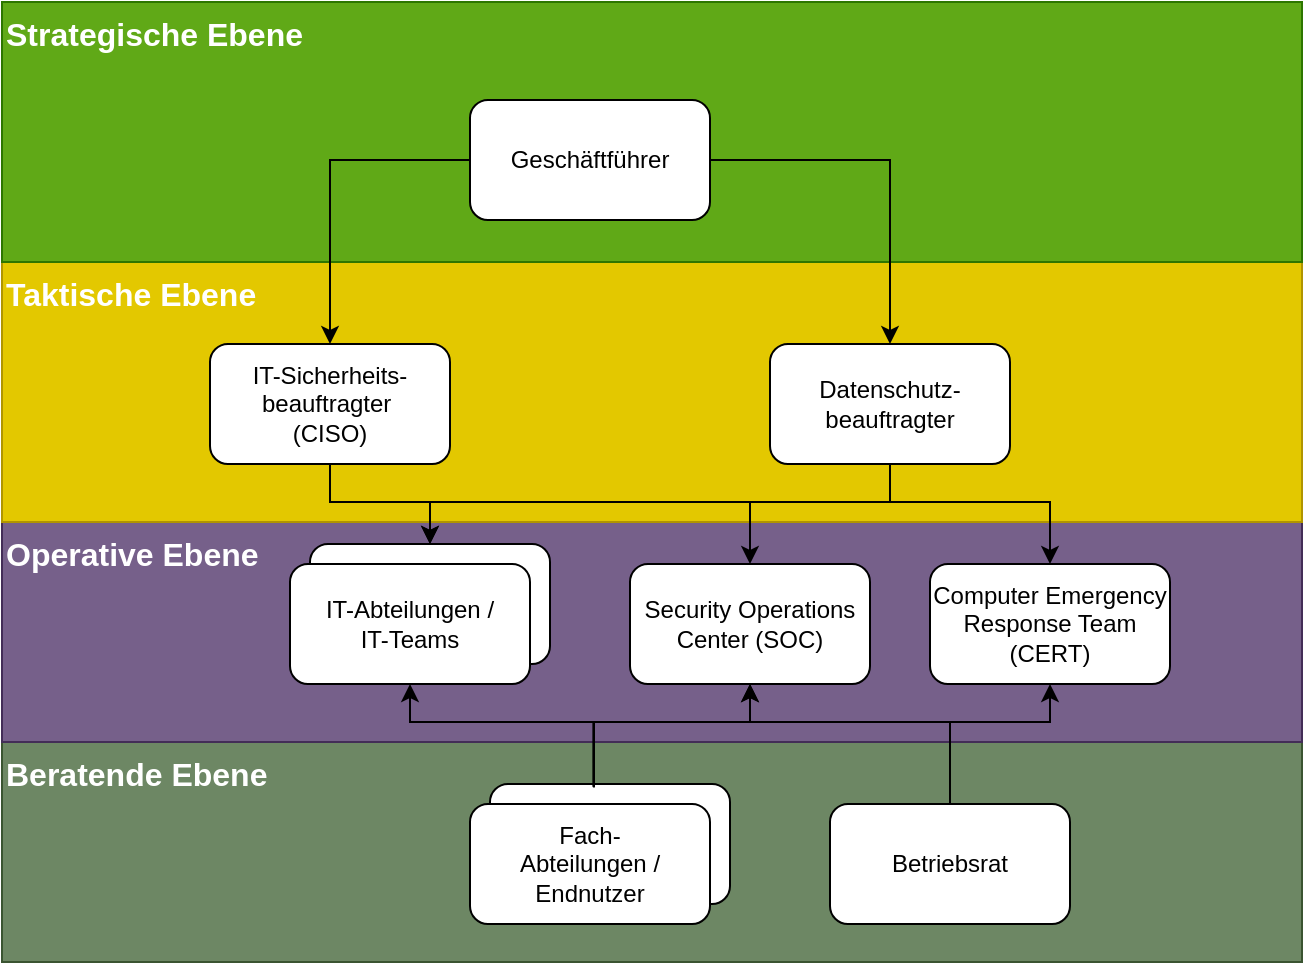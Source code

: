 <mxfile version="26.0.4">
  <diagram id="prtHgNgQTEPvFCAcTncT" name="Page-1">
    <mxGraphModel dx="2723" dy="1931" grid="1" gridSize="10" guides="1" tooltips="1" connect="1" arrows="1" fold="1" page="1" pageScale="1" pageWidth="827" pageHeight="1169" math="0" shadow="0">
      <root>
        <mxCell id="0" />
        <mxCell id="1" parent="0" />
        <mxCell id="7wxo4pATJAo4YBiQtPDG-31" value="Beratende Ebene" style="rounded=0;whiteSpace=wrap;html=1;fillColor=#6d8764;strokeColor=#3A5431;fontColor=#ffffff;verticalAlign=top;align=left;fontStyle=1;fontSize=16;" vertex="1" parent="1">
          <mxGeometry x="160" y="400" width="650" height="110" as="geometry" />
        </mxCell>
        <mxCell id="7wxo4pATJAo4YBiQtPDG-18" value="Operative Ebene" style="rounded=0;whiteSpace=wrap;html=1;fillColor=#76608a;strokeColor=#432D57;fontColor=#ffffff;verticalAlign=top;align=left;fontStyle=1;fontSize=16;" vertex="1" parent="1">
          <mxGeometry x="160" y="290" width="650" height="110" as="geometry" />
        </mxCell>
        <mxCell id="7wxo4pATJAo4YBiQtPDG-17" value="&lt;font style=&quot;font-size: 16px;&quot;&gt;Taktische Ebene&lt;/font&gt;" style="rounded=0;whiteSpace=wrap;html=1;fillColor=#e3c800;strokeColor=#B09500;fontColor=#FFFFFF;verticalAlign=top;align=left;fontStyle=1" vertex="1" parent="1">
          <mxGeometry x="160" y="160" width="650" height="130" as="geometry" />
        </mxCell>
        <mxCell id="7wxo4pATJAo4YBiQtPDG-13" value="&lt;b&gt;&lt;font style=&quot;font-size: 16px; color: rgb(255, 255, 255);&quot;&gt;Strategische Ebene&lt;/font&gt;&lt;/b&gt;" style="rounded=0;whiteSpace=wrap;html=1;fillColor=#60a917;strokeColor=#2D7600;verticalAlign=top;align=left;fontColor=#ffffff;" vertex="1" parent="1">
          <mxGeometry x="160" y="30" width="650" height="130" as="geometry" />
        </mxCell>
        <mxCell id="7wxo4pATJAo4YBiQtPDG-3" value="" style="edgeStyle=orthogonalEdgeStyle;rounded=0;orthogonalLoop=1;jettySize=auto;html=1;" edge="1" parent="1" source="7wxo4pATJAo4YBiQtPDG-1" target="7wxo4pATJAo4YBiQtPDG-2">
          <mxGeometry relative="1" as="geometry" />
        </mxCell>
        <mxCell id="7wxo4pATJAo4YBiQtPDG-5" value="" style="edgeStyle=orthogonalEdgeStyle;rounded=0;orthogonalLoop=1;jettySize=auto;html=1;" edge="1" parent="1" source="7wxo4pATJAo4YBiQtPDG-1" target="7wxo4pATJAo4YBiQtPDG-4">
          <mxGeometry relative="1" as="geometry" />
        </mxCell>
        <mxCell id="7wxo4pATJAo4YBiQtPDG-1" value="Geschäftführer" style="rounded=1;whiteSpace=wrap;html=1;" vertex="1" parent="1">
          <mxGeometry x="394" y="79" width="120" height="60" as="geometry" />
        </mxCell>
        <mxCell id="7wxo4pATJAo4YBiQtPDG-7" value="" style="edgeStyle=orthogonalEdgeStyle;rounded=0;orthogonalLoop=1;jettySize=auto;html=1;" edge="1" parent="1" source="7wxo4pATJAo4YBiQtPDG-2" target="7wxo4pATJAo4YBiQtPDG-6">
          <mxGeometry relative="1" as="geometry">
            <Array as="points">
              <mxPoint x="324" y="280" />
              <mxPoint x="374" y="280" />
            </Array>
          </mxGeometry>
        </mxCell>
        <mxCell id="7wxo4pATJAo4YBiQtPDG-2" value="IT-Sicherheits-beauftragter&amp;nbsp;&lt;div&gt;(CISO)&lt;/div&gt;" style="rounded=1;whiteSpace=wrap;html=1;" vertex="1" parent="1">
          <mxGeometry x="264" y="201" width="120" height="60" as="geometry" />
        </mxCell>
        <mxCell id="7wxo4pATJAo4YBiQtPDG-21" style="edgeStyle=orthogonalEdgeStyle;rounded=0;orthogonalLoop=1;jettySize=auto;html=1;entryX=0.5;entryY=0;entryDx=0;entryDy=0;" edge="1" parent="1" source="7wxo4pATJAo4YBiQtPDG-4" target="7wxo4pATJAo4YBiQtPDG-6">
          <mxGeometry relative="1" as="geometry">
            <Array as="points">
              <mxPoint x="604" y="280" />
              <mxPoint x="374" y="280" />
            </Array>
          </mxGeometry>
        </mxCell>
        <mxCell id="7wxo4pATJAo4YBiQtPDG-22" style="edgeStyle=orthogonalEdgeStyle;rounded=0;orthogonalLoop=1;jettySize=auto;html=1;entryX=0.5;entryY=0;entryDx=0;entryDy=0;" edge="1" parent="1" source="7wxo4pATJAo4YBiQtPDG-4" target="7wxo4pATJAo4YBiQtPDG-19">
          <mxGeometry relative="1" as="geometry">
            <Array as="points">
              <mxPoint x="604" y="280" />
              <mxPoint x="534" y="280" />
            </Array>
          </mxGeometry>
        </mxCell>
        <mxCell id="7wxo4pATJAo4YBiQtPDG-23" style="edgeStyle=orthogonalEdgeStyle;rounded=0;orthogonalLoop=1;jettySize=auto;html=1;" edge="1" parent="1" source="7wxo4pATJAo4YBiQtPDG-4" target="7wxo4pATJAo4YBiQtPDG-20">
          <mxGeometry relative="1" as="geometry">
            <Array as="points">
              <mxPoint x="604" y="280" />
              <mxPoint x="684" y="280" />
            </Array>
          </mxGeometry>
        </mxCell>
        <mxCell id="7wxo4pATJAo4YBiQtPDG-4" value="Datenschutz-beauftragter" style="rounded=1;whiteSpace=wrap;html=1;" vertex="1" parent="1">
          <mxGeometry x="544" y="201" width="120" height="60" as="geometry" />
        </mxCell>
        <mxCell id="7wxo4pATJAo4YBiQtPDG-6" value="IT-Abteilunge" style="rounded=1;whiteSpace=wrap;html=1;" vertex="1" parent="1">
          <mxGeometry x="314" y="301" width="120" height="60" as="geometry" />
        </mxCell>
        <mxCell id="7wxo4pATJAo4YBiQtPDG-8" value="IT-Abteilungen /&lt;div&gt;IT-Teams&lt;/div&gt;" style="rounded=1;whiteSpace=wrap;html=1;" vertex="1" parent="1">
          <mxGeometry x="304" y="311" width="120" height="60" as="geometry" />
        </mxCell>
        <mxCell id="7wxo4pATJAo4YBiQtPDG-14" value="IT-Abteilunge" style="rounded=1;whiteSpace=wrap;html=1;" vertex="1" parent="1">
          <mxGeometry x="404" y="421" width="120" height="60" as="geometry" />
        </mxCell>
        <mxCell id="7wxo4pATJAo4YBiQtPDG-15" value="Fach-&lt;br&gt;Abteilungen /&lt;br&gt;Endnutzer" style="rounded=1;whiteSpace=wrap;html=1;" vertex="1" parent="1">
          <mxGeometry x="394" y="431" width="120" height="60" as="geometry" />
        </mxCell>
        <mxCell id="7wxo4pATJAo4YBiQtPDG-19" value="Security Operations Center (SOC)" style="rounded=1;whiteSpace=wrap;html=1;" vertex="1" parent="1">
          <mxGeometry x="474" y="311" width="120" height="60" as="geometry" />
        </mxCell>
        <mxCell id="7wxo4pATJAo4YBiQtPDG-20" value="Computer Emergency Response Team (CERT)" style="rounded=1;whiteSpace=wrap;html=1;" vertex="1" parent="1">
          <mxGeometry x="624" y="311" width="120" height="60" as="geometry" />
        </mxCell>
        <mxCell id="7wxo4pATJAo4YBiQtPDG-26" style="edgeStyle=orthogonalEdgeStyle;rounded=0;orthogonalLoop=1;jettySize=auto;html=1;exitX=0.431;exitY=0.023;exitDx=0;exitDy=0;exitPerimeter=0;" edge="1" parent="1" source="7wxo4pATJAo4YBiQtPDG-14" target="7wxo4pATJAo4YBiQtPDG-8">
          <mxGeometry relative="1" as="geometry">
            <Array as="points">
              <mxPoint x="456" y="390" />
              <mxPoint x="364" y="390" />
            </Array>
          </mxGeometry>
        </mxCell>
        <mxCell id="7wxo4pATJAo4YBiQtPDG-27" style="edgeStyle=orthogonalEdgeStyle;rounded=0;orthogonalLoop=1;jettySize=auto;html=1;exitX=0.433;exitY=0.03;exitDx=0;exitDy=0;exitPerimeter=0;" edge="1" parent="1" source="7wxo4pATJAo4YBiQtPDG-14" target="7wxo4pATJAo4YBiQtPDG-19">
          <mxGeometry relative="1" as="geometry">
            <Array as="points">
              <mxPoint x="456" y="390" />
              <mxPoint x="534" y="390" />
            </Array>
          </mxGeometry>
        </mxCell>
        <mxCell id="7wxo4pATJAo4YBiQtPDG-28" style="edgeStyle=orthogonalEdgeStyle;rounded=0;orthogonalLoop=1;jettySize=auto;html=1;exitX=0.433;exitY=0.022;exitDx=0;exitDy=0;exitPerimeter=0;" edge="1" parent="1" source="7wxo4pATJAo4YBiQtPDG-14" target="7wxo4pATJAo4YBiQtPDG-20">
          <mxGeometry relative="1" as="geometry">
            <Array as="points">
              <mxPoint x="456" y="390" />
              <mxPoint x="684" y="390" />
            </Array>
          </mxGeometry>
        </mxCell>
        <mxCell id="7wxo4pATJAo4YBiQtPDG-30" style="edgeStyle=orthogonalEdgeStyle;rounded=0;orthogonalLoop=1;jettySize=auto;html=1;entryX=0.5;entryY=1;entryDx=0;entryDy=0;" edge="1" parent="1" source="7wxo4pATJAo4YBiQtPDG-29" target="7wxo4pATJAo4YBiQtPDG-19">
          <mxGeometry relative="1" as="geometry">
            <Array as="points">
              <mxPoint x="634" y="390" />
              <mxPoint x="534" y="390" />
            </Array>
          </mxGeometry>
        </mxCell>
        <mxCell id="7wxo4pATJAo4YBiQtPDG-29" value="Betriebsrat" style="rounded=1;whiteSpace=wrap;html=1;" vertex="1" parent="1">
          <mxGeometry x="574" y="431" width="120" height="60" as="geometry" />
        </mxCell>
      </root>
    </mxGraphModel>
  </diagram>
</mxfile>
